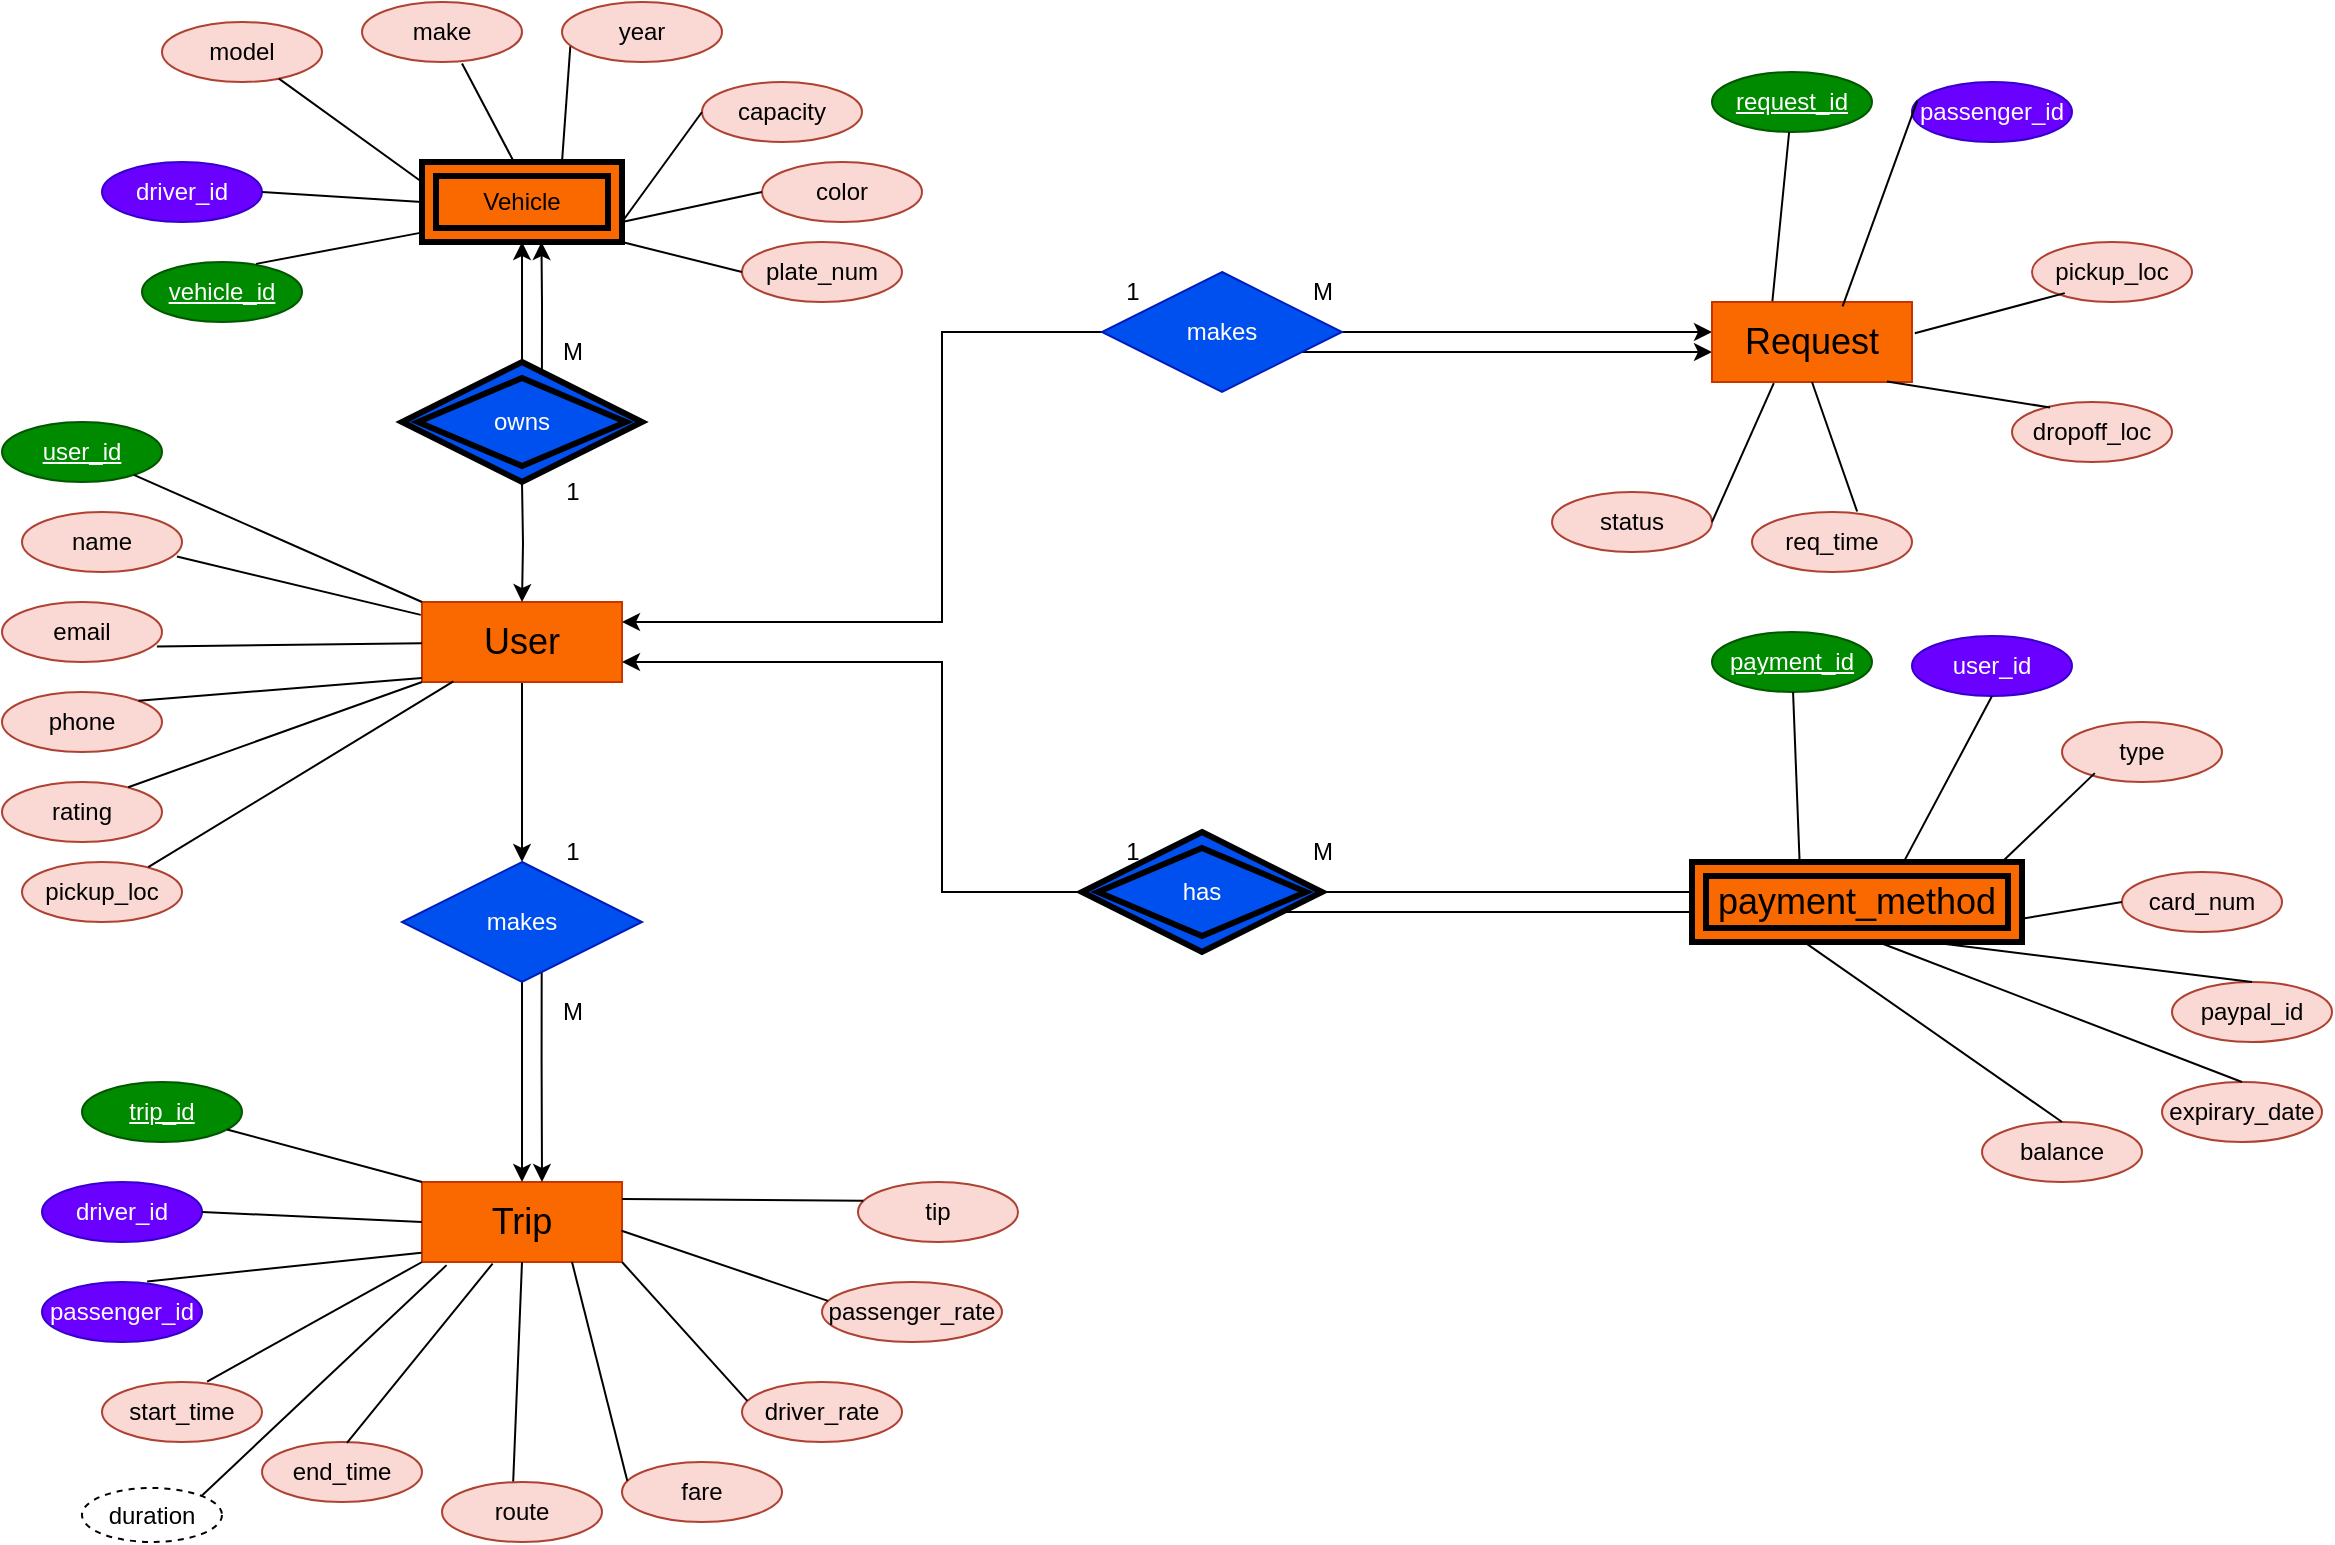 <mxfile version="24.7.16">
  <diagram name="Page-1" id="pRY9gDPAIW1HL_MmCrdl">
    <mxGraphModel dx="1737" dy="885" grid="1" gridSize="10" guides="1" tooltips="1" connect="1" arrows="1" fold="1" page="1" pageScale="1" pageWidth="800" pageHeight="291" math="0" shadow="0">
      <root>
        <mxCell id="0" />
        <mxCell id="1" parent="0" />
        <mxCell id="E-ZCq2n441GcUdhb2rGH-33" style="edgeStyle=orthogonalEdgeStyle;rounded=0;orthogonalLoop=1;jettySize=auto;html=1;entryX=0.5;entryY=0;entryDx=0;entryDy=0;" parent="1" source="E-ZCq2n441GcUdhb2rGH-1" edge="1">
          <mxGeometry relative="1" as="geometry">
            <mxPoint x="300" y="520" as="targetPoint" />
          </mxGeometry>
        </mxCell>
        <mxCell id="E-ZCq2n441GcUdhb2rGH-1" value="&lt;font style=&quot;font-size: 18px;&quot;&gt;User&lt;/font&gt;" style="whiteSpace=wrap;html=1;align=center;fillColor=#fa6800;fontColor=#000000;strokeColor=#C73500;" parent="1" vertex="1">
          <mxGeometry x="250" y="390" width="100" height="40" as="geometry" />
        </mxCell>
        <mxCell id="E-ZCq2n441GcUdhb2rGH-6" value="&lt;font style=&quot;font-size: 18px;&quot;&gt;Trip&lt;/font&gt;" style="whiteSpace=wrap;html=1;align=center;fillColor=#fa6800;fontColor=#000000;strokeColor=#C73500;" parent="1" vertex="1">
          <mxGeometry x="250" y="680" width="100" height="40" as="geometry" />
        </mxCell>
        <mxCell id="E-ZCq2n441GcUdhb2rGH-13" style="edgeStyle=orthogonalEdgeStyle;rounded=0;orthogonalLoop=1;jettySize=auto;html=1;entryX=0;entryY=0.5;entryDx=0;entryDy=0;" parent="1" edge="1">
          <mxGeometry relative="1" as="geometry">
            <mxPoint x="685" y="255" as="sourcePoint" />
            <mxPoint x="895" y="255" as="targetPoint" />
          </mxGeometry>
        </mxCell>
        <mxCell id="E-ZCq2n441GcUdhb2rGH-14" style="edgeStyle=orthogonalEdgeStyle;rounded=0;orthogonalLoop=1;jettySize=auto;html=1;entryX=1;entryY=0.25;entryDx=0;entryDy=0;exitX=0;exitY=0.5;exitDx=0;exitDy=0;" parent="1" source="E-ZCq2n441GcUdhb2rGH-47" target="E-ZCq2n441GcUdhb2rGH-1" edge="1">
          <mxGeometry relative="1" as="geometry">
            <mxPoint x="570" y="330" as="sourcePoint" />
            <mxPoint x="360" y="330" as="targetPoint" />
            <Array as="points">
              <mxPoint x="510" y="255" />
              <mxPoint x="510" y="400" />
            </Array>
          </mxGeometry>
        </mxCell>
        <mxCell id="E-ZCq2n441GcUdhb2rGH-21" style="edgeStyle=orthogonalEdgeStyle;rounded=0;orthogonalLoop=1;jettySize=auto;html=1;entryX=0;entryY=0.75;entryDx=0;entryDy=0;" parent="1" edge="1">
          <mxGeometry relative="1" as="geometry">
            <mxPoint x="676.429" y="265" as="sourcePoint" />
            <mxPoint x="895" y="265" as="targetPoint" />
            <Array as="points">
              <mxPoint x="735" y="265" />
              <mxPoint x="735" y="265" />
            </Array>
          </mxGeometry>
        </mxCell>
        <mxCell id="E-ZCq2n441GcUdhb2rGH-16" value="1" style="text;html=1;align=center;verticalAlign=middle;resizable=0;points=[];autosize=1;strokeColor=none;fillColor=none;" parent="1" vertex="1">
          <mxGeometry x="590" y="220" width="30" height="30" as="geometry" />
        </mxCell>
        <mxCell id="E-ZCq2n441GcUdhb2rGH-18" value="M" style="text;html=1;align=center;verticalAlign=middle;resizable=0;points=[];autosize=1;strokeColor=none;fillColor=none;" parent="1" vertex="1">
          <mxGeometry x="685" y="220" width="30" height="30" as="geometry" />
        </mxCell>
        <mxCell id="E-ZCq2n441GcUdhb2rGH-25" style="edgeStyle=orthogonalEdgeStyle;rounded=0;orthogonalLoop=1;jettySize=auto;html=1;entryX=0.5;entryY=0;entryDx=0;entryDy=0;" parent="1" target="E-ZCq2n441GcUdhb2rGH-1" edge="1">
          <mxGeometry relative="1" as="geometry">
            <mxPoint x="300" y="330" as="sourcePoint" />
          </mxGeometry>
        </mxCell>
        <mxCell id="E-ZCq2n441GcUdhb2rGH-28" style="edgeStyle=orthogonalEdgeStyle;rounded=0;orthogonalLoop=1;jettySize=auto;html=1;entryX=0.5;entryY=1;entryDx=0;entryDy=0;exitX=0.5;exitY=0;exitDx=0;exitDy=0;" parent="1" source="E-ZCq2n441GcUdhb2rGH-44" target="E-ZCq2n441GcUdhb2rGH-43" edge="1">
          <mxGeometry relative="1" as="geometry">
            <mxPoint x="300.023" y="260.027" as="sourcePoint" />
            <mxPoint x="300" y="200" as="targetPoint" />
          </mxGeometry>
        </mxCell>
        <mxCell id="E-ZCq2n441GcUdhb2rGH-30" value="M" style="text;html=1;align=center;verticalAlign=middle;resizable=0;points=[];autosize=1;strokeColor=none;fillColor=none;" parent="1" vertex="1">
          <mxGeometry x="310" y="250" width="30" height="30" as="geometry" />
        </mxCell>
        <mxCell id="E-ZCq2n441GcUdhb2rGH-31" value="1" style="text;html=1;align=center;verticalAlign=middle;resizable=0;points=[];autosize=1;strokeColor=none;fillColor=none;" parent="1" vertex="1">
          <mxGeometry x="310" y="320" width="30" height="30" as="geometry" />
        </mxCell>
        <mxCell id="E-ZCq2n441GcUdhb2rGH-34" style="edgeStyle=orthogonalEdgeStyle;rounded=0;orthogonalLoop=1;jettySize=auto;html=1;entryX=0.5;entryY=0;entryDx=0;entryDy=0;exitX=0.5;exitY=1;exitDx=0;exitDy=0;" parent="1" source="E-ZCq2n441GcUdhb2rGH-48" target="E-ZCq2n441GcUdhb2rGH-6" edge="1">
          <mxGeometry relative="1" as="geometry">
            <mxPoint x="300" y="590" as="sourcePoint" />
          </mxGeometry>
        </mxCell>
        <mxCell id="E-ZCq2n441GcUdhb2rGH-35" style="edgeStyle=orthogonalEdgeStyle;rounded=0;orthogonalLoop=1;jettySize=auto;html=1;entryX=0.6;entryY=0;entryDx=0;entryDy=0;entryPerimeter=0;exitX=0.582;exitY=0.898;exitDx=0;exitDy=0;exitPerimeter=0;" parent="1" source="E-ZCq2n441GcUdhb2rGH-48" target="E-ZCq2n441GcUdhb2rGH-6" edge="1">
          <mxGeometry relative="1" as="geometry">
            <mxPoint x="310" y="578.333" as="sourcePoint" />
            <Array as="points">
              <mxPoint x="310" y="620" />
            </Array>
          </mxGeometry>
        </mxCell>
        <mxCell id="E-ZCq2n441GcUdhb2rGH-36" value="M" style="text;html=1;align=center;verticalAlign=middle;resizable=0;points=[];autosize=1;strokeColor=none;fillColor=none;" parent="1" vertex="1">
          <mxGeometry x="310" y="580" width="30" height="30" as="geometry" />
        </mxCell>
        <mxCell id="E-ZCq2n441GcUdhb2rGH-37" value="1" style="text;html=1;align=center;verticalAlign=middle;resizable=0;points=[];autosize=1;strokeColor=none;fillColor=none;" parent="1" vertex="1">
          <mxGeometry x="310" y="500" width="30" height="30" as="geometry" />
        </mxCell>
        <mxCell id="E-ZCq2n441GcUdhb2rGH-43" value="Vehicle" style="shape=ext;margin=3;double=1;whiteSpace=wrap;html=1;align=center;fillColor=#fa6800;fontColor=#000000;strokeColor=#000000;strokeWidth=3;" parent="1" vertex="1">
          <mxGeometry x="250" y="170" width="100" height="40" as="geometry" />
        </mxCell>
        <mxCell id="E-ZCq2n441GcUdhb2rGH-44" value="owns" style="shape=rhombus;double=1;perimeter=rhombusPerimeter;whiteSpace=wrap;html=1;align=center;fillColor=#0050ef;strokeColor=#000000;fontColor=#ffffff;strokeWidth=3;" parent="1" vertex="1">
          <mxGeometry x="240" y="270" width="120" height="60" as="geometry" />
        </mxCell>
        <mxCell id="E-ZCq2n441GcUdhb2rGH-46" style="edgeStyle=orthogonalEdgeStyle;rounded=0;orthogonalLoop=1;jettySize=auto;html=1;entryX=0.5;entryY=1;entryDx=0;entryDy=0;exitX=0.583;exitY=0.088;exitDx=0;exitDy=0;exitPerimeter=0;" parent="1" source="E-ZCq2n441GcUdhb2rGH-44" edge="1">
          <mxGeometry relative="1" as="geometry">
            <mxPoint x="309.73" y="270" as="sourcePoint" />
            <mxPoint x="309.73" y="210" as="targetPoint" />
          </mxGeometry>
        </mxCell>
        <mxCell id="E-ZCq2n441GcUdhb2rGH-47" value="makes" style="shape=rhombus;perimeter=rhombusPerimeter;whiteSpace=wrap;html=1;align=center;fillColor=#0050ef;strokeColor=#001DBC;fontColor=#ffffff;" parent="1" vertex="1">
          <mxGeometry x="590" y="225" width="120" height="60" as="geometry" />
        </mxCell>
        <mxCell id="E-ZCq2n441GcUdhb2rGH-48" value="makes" style="shape=rhombus;perimeter=rhombusPerimeter;whiteSpace=wrap;html=1;align=center;fillColor=#0050ef;strokeColor=#001DBC;fontColor=#ffffff;" parent="1" vertex="1">
          <mxGeometry x="240" y="520" width="120" height="60" as="geometry" />
        </mxCell>
        <mxCell id="E-ZCq2n441GcUdhb2rGH-54" value="passenger_id" style="ellipse;whiteSpace=wrap;html=1;align=center;fillColor=#6a00ff;strokeColor=#3700CC;fontColor=#ffffff;" parent="1" vertex="1">
          <mxGeometry x="60" y="730" width="80" height="30" as="geometry" />
        </mxCell>
        <mxCell id="E-ZCq2n441GcUdhb2rGH-55" value="driver_id" style="ellipse;whiteSpace=wrap;html=1;align=center;fillColor=#6a00ff;strokeColor=#3700CC;fontColor=#ffffff;" parent="1" vertex="1">
          <mxGeometry x="60" y="680" width="80" height="30" as="geometry" />
        </mxCell>
        <mxCell id="E-ZCq2n441GcUdhb2rGH-56" value="&lt;u&gt;trip_id&lt;/u&gt;" style="ellipse;whiteSpace=wrap;html=1;align=center;fillColor=#008a00;strokeColor=#005700;fontColor=#ffffff;" parent="1" vertex="1">
          <mxGeometry x="80" y="630" width="80" height="30" as="geometry" />
        </mxCell>
        <mxCell id="E-ZCq2n441GcUdhb2rGH-61" value="" style="endArrow=none;html=1;rounded=0;entryX=0;entryY=0;entryDx=0;entryDy=0;" parent="1" source="E-ZCq2n441GcUdhb2rGH-56" target="E-ZCq2n441GcUdhb2rGH-6" edge="1">
          <mxGeometry width="50" height="50" relative="1" as="geometry">
            <mxPoint x="200" y="740" as="sourcePoint" />
            <mxPoint x="250" y="690" as="targetPoint" />
          </mxGeometry>
        </mxCell>
        <mxCell id="E-ZCq2n441GcUdhb2rGH-62" value="" style="endArrow=none;html=1;rounded=0;exitX=1;exitY=0.5;exitDx=0;exitDy=0;" parent="1" source="E-ZCq2n441GcUdhb2rGH-55" edge="1">
          <mxGeometry width="50" height="50" relative="1" as="geometry">
            <mxPoint x="197" y="710" as="sourcePoint" />
            <mxPoint x="250" y="700" as="targetPoint" />
          </mxGeometry>
        </mxCell>
        <mxCell id="E-ZCq2n441GcUdhb2rGH-63" value="" style="endArrow=none;html=1;rounded=0;exitX=0.657;exitY=-0.008;exitDx=0;exitDy=0;entryX=-0.003;entryY=0.883;entryDx=0;entryDy=0;entryPerimeter=0;exitPerimeter=0;" parent="1" source="E-ZCq2n441GcUdhb2rGH-54" target="E-ZCq2n441GcUdhb2rGH-6" edge="1">
          <mxGeometry width="50" height="50" relative="1" as="geometry">
            <mxPoint x="200" y="775" as="sourcePoint" />
            <mxPoint x="260" y="710" as="targetPoint" />
          </mxGeometry>
        </mxCell>
        <mxCell id="E-ZCq2n441GcUdhb2rGH-64" value="start_time" style="ellipse;whiteSpace=wrap;html=1;align=center;fillColor=#fad9d5;strokeColor=#ae4132;" parent="1" vertex="1">
          <mxGeometry x="90" y="780" width="80" height="30" as="geometry" />
        </mxCell>
        <mxCell id="E-ZCq2n441GcUdhb2rGH-65" value="" style="endArrow=none;html=1;rounded=0;exitX=0.657;exitY=-0.008;exitDx=0;exitDy=0;entryX=0;entryY=1;entryDx=0;entryDy=0;exitPerimeter=0;" parent="1" source="E-ZCq2n441GcUdhb2rGH-64" target="E-ZCq2n441GcUdhb2rGH-6" edge="1">
          <mxGeometry width="50" height="50" relative="1" as="geometry">
            <mxPoint x="280" y="780" as="sourcePoint" />
            <mxPoint x="330" y="720" as="targetPoint" />
          </mxGeometry>
        </mxCell>
        <mxCell id="E-ZCq2n441GcUdhb2rGH-66" value="end_time" style="ellipse;whiteSpace=wrap;html=1;align=center;fillColor=#fad9d5;strokeColor=#ae4132;" parent="1" vertex="1">
          <mxGeometry x="170" y="810" width="80" height="30" as="geometry" />
        </mxCell>
        <mxCell id="E-ZCq2n441GcUdhb2rGH-67" value="" style="endArrow=none;html=1;rounded=0;entryX=0.353;entryY=1.02;entryDx=0;entryDy=0;entryPerimeter=0;exitX=0.531;exitY=0.016;exitDx=0;exitDy=0;exitPerimeter=0;" parent="1" source="E-ZCq2n441GcUdhb2rGH-66" target="E-ZCq2n441GcUdhb2rGH-6" edge="1">
          <mxGeometry width="50" height="50" relative="1" as="geometry">
            <mxPoint x="380" y="810" as="sourcePoint" />
            <mxPoint x="430" y="715" as="targetPoint" />
          </mxGeometry>
        </mxCell>
        <mxCell id="E-ZCq2n441GcUdhb2rGH-71" value="route" style="ellipse;whiteSpace=wrap;html=1;align=center;fillColor=#fad9d5;strokeColor=#ae4132;" parent="1" vertex="1">
          <mxGeometry x="260" y="830" width="80" height="30" as="geometry" />
        </mxCell>
        <mxCell id="E-ZCq2n441GcUdhb2rGH-72" value="" style="endArrow=none;html=1;rounded=0;exitX=0.445;exitY=-0.008;exitDx=0;exitDy=0;entryX=0.5;entryY=1;entryDx=0;entryDy=0;exitPerimeter=0;" parent="1" source="E-ZCq2n441GcUdhb2rGH-71" target="E-ZCq2n441GcUdhb2rGH-6" edge="1">
          <mxGeometry width="50" height="50" relative="1" as="geometry">
            <mxPoint x="450" y="725" as="sourcePoint" />
            <mxPoint x="405" y="670" as="targetPoint" />
          </mxGeometry>
        </mxCell>
        <mxCell id="E-ZCq2n441GcUdhb2rGH-73" value="fare" style="ellipse;whiteSpace=wrap;html=1;align=center;fillColor=#fad9d5;strokeColor=#ae4132;" parent="1" vertex="1">
          <mxGeometry x="350" y="820" width="80" height="30" as="geometry" />
        </mxCell>
        <mxCell id="E-ZCq2n441GcUdhb2rGH-74" value="" style="endArrow=none;html=1;rounded=0;exitX=0.033;exitY=0.314;exitDx=0;exitDy=0;entryX=0.75;entryY=1;entryDx=0;entryDy=0;exitPerimeter=0;" parent="1" source="E-ZCq2n441GcUdhb2rGH-73" target="E-ZCq2n441GcUdhb2rGH-6" edge="1">
          <mxGeometry width="50" height="50" relative="1" as="geometry">
            <mxPoint x="490" y="665" as="sourcePoint" />
            <mxPoint x="390" y="640" as="targetPoint" />
          </mxGeometry>
        </mxCell>
        <mxCell id="E-ZCq2n441GcUdhb2rGH-75" value="&lt;span style=&quot;font-size: 18px;&quot;&gt;Request&lt;/span&gt;" style="whiteSpace=wrap;html=1;align=center;fillColor=#fa6800;fontColor=#000000;strokeColor=#C73500;" parent="1" vertex="1">
          <mxGeometry x="895" y="240" width="100" height="40" as="geometry" />
        </mxCell>
        <mxCell id="E-ZCq2n441GcUdhb2rGH-76" value="req_time" style="ellipse;whiteSpace=wrap;html=1;align=center;fillColor=#fad9d5;strokeColor=#ae4132;" parent="1" vertex="1">
          <mxGeometry x="915" y="345" width="80" height="30" as="geometry" />
        </mxCell>
        <mxCell id="E-ZCq2n441GcUdhb2rGH-77" value="status" style="ellipse;whiteSpace=wrap;html=1;align=center;fillColor=#fad9d5;strokeColor=#ae4132;" parent="1" vertex="1">
          <mxGeometry x="815" y="335" width="80" height="30" as="geometry" />
        </mxCell>
        <mxCell id="E-ZCq2n441GcUdhb2rGH-78" value="&lt;u&gt;request_id&lt;/u&gt;" style="ellipse;whiteSpace=wrap;html=1;align=center;fillColor=#008a00;fontColor=#ffffff;strokeColor=#005700;" parent="1" vertex="1">
          <mxGeometry x="895" y="125" width="80" height="30" as="geometry" />
        </mxCell>
        <mxCell id="E-ZCq2n441GcUdhb2rGH-79" value="" style="endArrow=none;html=1;rounded=0;entryX=0.302;entryY=-0.01;entryDx=0;entryDy=0;entryPerimeter=0;" parent="1" source="E-ZCq2n441GcUdhb2rGH-78" target="E-ZCq2n441GcUdhb2rGH-75" edge="1">
          <mxGeometry width="50" height="50" relative="1" as="geometry">
            <mxPoint x="845" y="300" as="sourcePoint" />
            <mxPoint x="895" y="250" as="targetPoint" />
          </mxGeometry>
        </mxCell>
        <mxCell id="E-ZCq2n441GcUdhb2rGH-80" value="" style="endArrow=none;html=1;rounded=0;exitX=1;exitY=0.5;exitDx=0;exitDy=0;entryX=0.309;entryY=1.013;entryDx=0;entryDy=0;entryPerimeter=0;" parent="1" source="E-ZCq2n441GcUdhb2rGH-77" target="E-ZCq2n441GcUdhb2rGH-75" edge="1">
          <mxGeometry width="50" height="50" relative="1" as="geometry">
            <mxPoint x="842" y="270" as="sourcePoint" />
            <mxPoint x="895" y="260" as="targetPoint" />
            <Array as="points" />
          </mxGeometry>
        </mxCell>
        <mxCell id="E-ZCq2n441GcUdhb2rGH-81" value="" style="endArrow=none;html=1;rounded=0;exitX=0.657;exitY=-0.008;exitDx=0;exitDy=0;entryX=0.5;entryY=1;entryDx=0;entryDy=0;exitPerimeter=0;" parent="1" source="E-ZCq2n441GcUdhb2rGH-76" target="E-ZCq2n441GcUdhb2rGH-75" edge="1">
          <mxGeometry width="50" height="50" relative="1" as="geometry">
            <mxPoint x="845" y="335" as="sourcePoint" />
            <mxPoint x="905" y="270" as="targetPoint" />
          </mxGeometry>
        </mxCell>
        <mxCell id="E-ZCq2n441GcUdhb2rGH-82" value="dropoff_loc" style="ellipse;whiteSpace=wrap;html=1;align=center;fillColor=#fad9d5;strokeColor=#ae4132;" parent="1" vertex="1">
          <mxGeometry x="1045" y="290" width="80" height="30" as="geometry" />
        </mxCell>
        <mxCell id="E-ZCq2n441GcUdhb2rGH-83" value="" style="endArrow=none;html=1;rounded=0;exitX=0.238;exitY=0.092;exitDx=0;exitDy=0;entryX=0.875;entryY=0.993;entryDx=0;entryDy=0;exitPerimeter=0;entryPerimeter=0;" parent="1" source="E-ZCq2n441GcUdhb2rGH-82" target="E-ZCq2n441GcUdhb2rGH-75" edge="1">
          <mxGeometry width="50" height="50" relative="1" as="geometry">
            <mxPoint x="925" y="340" as="sourcePoint" />
            <mxPoint x="975" y="280" as="targetPoint" />
          </mxGeometry>
        </mxCell>
        <mxCell id="E-ZCq2n441GcUdhb2rGH-84" value="pickup_loc" style="ellipse;whiteSpace=wrap;html=1;align=center;fillColor=#fad9d5;strokeColor=#ae4132;" parent="1" vertex="1">
          <mxGeometry x="1055" y="210" width="80" height="30" as="geometry" />
        </mxCell>
        <mxCell id="E-ZCq2n441GcUdhb2rGH-85" value="" style="endArrow=none;html=1;rounded=0;entryX=1.014;entryY=0.39;entryDx=0;entryDy=0;entryPerimeter=0;exitX=0.205;exitY=0.852;exitDx=0;exitDy=0;exitPerimeter=0;" parent="1" source="E-ZCq2n441GcUdhb2rGH-84" target="E-ZCq2n441GcUdhb2rGH-75" edge="1">
          <mxGeometry width="50" height="50" relative="1" as="geometry">
            <mxPoint x="1025" y="370" as="sourcePoint" />
            <mxPoint x="1075" y="275" as="targetPoint" />
          </mxGeometry>
        </mxCell>
        <mxCell id="E-ZCq2n441GcUdhb2rGH-87" value="passenger_id" style="ellipse;whiteSpace=wrap;html=1;align=center;fillColor=#6a00ff;strokeColor=#3700CC;fontColor=#ffffff;" parent="1" vertex="1">
          <mxGeometry x="995" y="130" width="80" height="30" as="geometry" />
        </mxCell>
        <mxCell id="E-ZCq2n441GcUdhb2rGH-88" value="" style="endArrow=none;html=1;rounded=0;exitX=0.033;exitY=0.314;exitDx=0;exitDy=0;entryX=0.653;entryY=0.055;entryDx=0;entryDy=0;exitPerimeter=0;entryPerimeter=0;" parent="1" source="E-ZCq2n441GcUdhb2rGH-87" target="E-ZCq2n441GcUdhb2rGH-75" edge="1">
          <mxGeometry width="50" height="50" relative="1" as="geometry">
            <mxPoint x="1135" y="225" as="sourcePoint" />
            <mxPoint x="1035" y="200" as="targetPoint" />
          </mxGeometry>
        </mxCell>
        <mxCell id="E-ZCq2n441GcUdhb2rGH-90" value="&lt;u&gt;vehicle_id&lt;/u&gt;" style="ellipse;whiteSpace=wrap;html=1;align=center;fillColor=#008a00;strokeColor=#005700;fontColor=#ffffff;" parent="1" vertex="1">
          <mxGeometry x="110" y="220" width="80" height="30" as="geometry" />
        </mxCell>
        <mxCell id="E-ZCq2n441GcUdhb2rGH-91" value="driver_id" style="ellipse;whiteSpace=wrap;html=1;align=center;fillColor=#6a00ff;strokeColor=#3700CC;fontColor=#ffffff;" parent="1" vertex="1">
          <mxGeometry x="90" y="170" width="80" height="30" as="geometry" />
        </mxCell>
        <mxCell id="E-ZCq2n441GcUdhb2rGH-92" value="model" style="ellipse;whiteSpace=wrap;html=1;align=center;fillColor=#fad9d5;strokeColor=#ae4132;" parent="1" vertex="1">
          <mxGeometry x="120" y="100" width="80" height="30" as="geometry" />
        </mxCell>
        <mxCell id="E-ZCq2n441GcUdhb2rGH-93" value="" style="endArrow=none;html=1;rounded=0;" parent="1" source="E-ZCq2n441GcUdhb2rGH-92" edge="1">
          <mxGeometry width="50" height="50" relative="1" as="geometry">
            <mxPoint x="200" y="230" as="sourcePoint" />
            <mxPoint x="250" y="180" as="targetPoint" />
          </mxGeometry>
        </mxCell>
        <mxCell id="E-ZCq2n441GcUdhb2rGH-94" value="" style="endArrow=none;html=1;rounded=0;exitX=1;exitY=0.5;exitDx=0;exitDy=0;" parent="1" source="E-ZCq2n441GcUdhb2rGH-91" edge="1">
          <mxGeometry width="50" height="50" relative="1" as="geometry">
            <mxPoint x="197" y="200" as="sourcePoint" />
            <mxPoint x="250" y="190" as="targetPoint" />
          </mxGeometry>
        </mxCell>
        <mxCell id="E-ZCq2n441GcUdhb2rGH-95" value="" style="endArrow=none;html=1;rounded=0;exitX=0.713;exitY=0.031;exitDx=0;exitDy=0;entryX=-0.003;entryY=0.883;entryDx=0;entryDy=0;entryPerimeter=0;exitPerimeter=0;" parent="1" source="E-ZCq2n441GcUdhb2rGH-90" edge="1">
          <mxGeometry width="50" height="50" relative="1" as="geometry">
            <mxPoint x="200" y="265" as="sourcePoint" />
            <mxPoint x="249.7" y="205.32" as="targetPoint" />
          </mxGeometry>
        </mxCell>
        <mxCell id="E-ZCq2n441GcUdhb2rGH-96" value="make" style="ellipse;whiteSpace=wrap;html=1;align=center;fillColor=#fad9d5;strokeColor=#ae4132;" parent="1" vertex="1">
          <mxGeometry x="220" y="90" width="80" height="30" as="geometry" />
        </mxCell>
        <mxCell id="E-ZCq2n441GcUdhb2rGH-97" value="" style="endArrow=none;html=1;rounded=0;entryX=0.457;entryY=-0.013;entryDx=0;entryDy=0;exitX=0.625;exitY=1.025;exitDx=0;exitDy=0;exitPerimeter=0;entryPerimeter=0;" parent="1" source="E-ZCq2n441GcUdhb2rGH-96" target="E-ZCq2n441GcUdhb2rGH-43" edge="1">
          <mxGeometry width="50" height="50" relative="1" as="geometry">
            <mxPoint x="313" y="90" as="sourcePoint" />
            <mxPoint x="300" y="210" as="targetPoint" />
          </mxGeometry>
        </mxCell>
        <mxCell id="E-ZCq2n441GcUdhb2rGH-98" value="capacity" style="ellipse;whiteSpace=wrap;html=1;align=center;fillColor=#fad9d5;strokeColor=#ae4132;" parent="1" vertex="1">
          <mxGeometry x="390" y="130" width="80" height="30" as="geometry" />
        </mxCell>
        <mxCell id="E-ZCq2n441GcUdhb2rGH-99" value="" style="endArrow=none;html=1;rounded=0;entryX=1;entryY=0.75;entryDx=0;entryDy=0;exitX=0;exitY=0.5;exitDx=0;exitDy=0;" parent="1" source="E-ZCq2n441GcUdhb2rGH-98" target="E-ZCq2n441GcUdhb2rGH-43" edge="1">
          <mxGeometry width="50" height="50" relative="1" as="geometry">
            <mxPoint x="380" y="300" as="sourcePoint" />
            <mxPoint x="334.5" y="210.12" as="targetPoint" />
          </mxGeometry>
        </mxCell>
        <mxCell id="E-ZCq2n441GcUdhb2rGH-101" value="year" style="ellipse;whiteSpace=wrap;html=1;align=center;fillColor=#fad9d5;strokeColor=#ae4132;" parent="1" vertex="1">
          <mxGeometry x="320" y="90" width="80" height="30" as="geometry" />
        </mxCell>
        <mxCell id="E-ZCq2n441GcUdhb2rGH-102" value="" style="endArrow=none;html=1;rounded=0;exitX=0.052;exitY=0.74;exitDx=0;exitDy=0;entryX=0.7;entryY=0.001;entryDx=0;entryDy=0;exitPerimeter=0;entryPerimeter=0;" parent="1" source="E-ZCq2n441GcUdhb2rGH-101" target="E-ZCq2n441GcUdhb2rGH-43" edge="1">
          <mxGeometry width="50" height="50" relative="1" as="geometry">
            <mxPoint x="490" y="155" as="sourcePoint" />
            <mxPoint x="350.5" y="182.96" as="targetPoint" />
          </mxGeometry>
        </mxCell>
        <mxCell id="E-ZCq2n441GcUdhb2rGH-103" value="color" style="ellipse;whiteSpace=wrap;html=1;align=center;fillColor=#fad9d5;strokeColor=#ae4132;" parent="1" vertex="1">
          <mxGeometry x="420" y="170" width="80" height="30" as="geometry" />
        </mxCell>
        <mxCell id="E-ZCq2n441GcUdhb2rGH-104" value="" style="endArrow=none;html=1;rounded=0;entryX=1;entryY=0.75;entryDx=0;entryDy=0;exitX=0;exitY=0.5;exitDx=0;exitDy=0;" parent="1" source="E-ZCq2n441GcUdhb2rGH-103" target="E-ZCq2n441GcUdhb2rGH-43" edge="1">
          <mxGeometry width="50" height="50" relative="1" as="geometry">
            <mxPoint x="390" y="330" as="sourcePoint" />
            <mxPoint x="360" y="230" as="targetPoint" />
          </mxGeometry>
        </mxCell>
        <mxCell id="E-ZCq2n441GcUdhb2rGH-105" value="plate_num" style="ellipse;whiteSpace=wrap;html=1;align=center;fillColor=#fad9d5;strokeColor=#ae4132;" parent="1" vertex="1">
          <mxGeometry x="410" y="210" width="80" height="30" as="geometry" />
        </mxCell>
        <mxCell id="E-ZCq2n441GcUdhb2rGH-106" value="" style="endArrow=none;html=1;rounded=0;entryX=1;entryY=1;entryDx=0;entryDy=0;exitX=0;exitY=0.5;exitDx=0;exitDy=0;" parent="1" source="E-ZCq2n441GcUdhb2rGH-105" target="E-ZCq2n441GcUdhb2rGH-43" edge="1">
          <mxGeometry width="50" height="50" relative="1" as="geometry">
            <mxPoint x="380" y="370" as="sourcePoint" />
            <mxPoint x="340" y="240" as="targetPoint" />
          </mxGeometry>
        </mxCell>
        <mxCell id="E-ZCq2n441GcUdhb2rGH-127" value="&lt;u&gt;user_id&lt;/u&gt;" style="ellipse;whiteSpace=wrap;html=1;align=center;fillColor=#008a00;fontColor=#ffffff;strokeColor=#005700;" parent="1" vertex="1">
          <mxGeometry x="40" y="300" width="80" height="30" as="geometry" />
        </mxCell>
        <mxCell id="E-ZCq2n441GcUdhb2rGH-128" value="" style="endArrow=none;html=1;rounded=0;entryX=0;entryY=0;entryDx=0;entryDy=0;" parent="1" source="E-ZCq2n441GcUdhb2rGH-127" target="E-ZCq2n441GcUdhb2rGH-1" edge="1">
          <mxGeometry width="50" height="50" relative="1" as="geometry">
            <mxPoint x="-50" y="445" as="sourcePoint" />
            <mxPoint x="30" y="385" as="targetPoint" />
          </mxGeometry>
        </mxCell>
        <mxCell id="E-ZCq2n441GcUdhb2rGH-129" value="name" style="ellipse;whiteSpace=wrap;html=1;align=center;fillColor=#fad9d5;strokeColor=#ae4132;" parent="1" vertex="1">
          <mxGeometry x="50" y="345" width="80" height="30" as="geometry" />
        </mxCell>
        <mxCell id="E-ZCq2n441GcUdhb2rGH-130" value="" style="endArrow=none;html=1;rounded=0;entryX=-0.006;entryY=0.161;entryDx=0;entryDy=0;exitX=0.968;exitY=0.743;exitDx=0;exitDy=0;exitPerimeter=0;entryPerimeter=0;" parent="1" source="E-ZCq2n441GcUdhb2rGH-129" target="E-ZCq2n441GcUdhb2rGH-1" edge="1">
          <mxGeometry width="50" height="50" relative="1" as="geometry">
            <mxPoint x="130" y="515" as="sourcePoint" />
            <mxPoint x="101" y="401" as="targetPoint" />
          </mxGeometry>
        </mxCell>
        <mxCell id="E-ZCq2n441GcUdhb2rGH-131" value="email" style="ellipse;whiteSpace=wrap;html=1;align=center;fillColor=#fad9d5;strokeColor=#ae4132;" parent="1" vertex="1">
          <mxGeometry x="40" y="390" width="80" height="30" as="geometry" />
        </mxCell>
        <mxCell id="E-ZCq2n441GcUdhb2rGH-132" value="" style="endArrow=none;html=1;rounded=0;exitX=0.968;exitY=0.743;exitDx=0;exitDy=0;exitPerimeter=0;" parent="1" source="E-ZCq2n441GcUdhb2rGH-131" target="E-ZCq2n441GcUdhb2rGH-1" edge="1">
          <mxGeometry width="50" height="50" relative="1" as="geometry">
            <mxPoint x="131" y="530" as="sourcePoint" />
            <mxPoint x="250" y="411" as="targetPoint" />
          </mxGeometry>
        </mxCell>
        <mxCell id="E-ZCq2n441GcUdhb2rGH-133" value="phone" style="ellipse;whiteSpace=wrap;html=1;align=center;fillColor=#fad9d5;strokeColor=#ae4132;" parent="1" vertex="1">
          <mxGeometry x="40" y="435" width="80" height="30" as="geometry" />
        </mxCell>
        <mxCell id="E-ZCq2n441GcUdhb2rGH-134" value="" style="endArrow=none;html=1;rounded=0;exitX=1;exitY=0;exitDx=0;exitDy=0;" parent="1" source="E-ZCq2n441GcUdhb2rGH-133" edge="1">
          <mxGeometry width="50" height="50" relative="1" as="geometry">
            <mxPoint x="131" y="545" as="sourcePoint" />
            <mxPoint x="250" y="428" as="targetPoint" />
          </mxGeometry>
        </mxCell>
        <mxCell id="E-ZCq2n441GcUdhb2rGH-135" value="rating" style="ellipse;whiteSpace=wrap;html=1;align=center;fillColor=#fad9d5;strokeColor=#ae4132;" parent="1" vertex="1">
          <mxGeometry x="40" y="480" width="80" height="30" as="geometry" />
        </mxCell>
        <mxCell id="E-ZCq2n441GcUdhb2rGH-136" value="" style="endArrow=none;html=1;rounded=0;exitX=0.789;exitY=0.087;exitDx=0;exitDy=0;exitPerimeter=0;entryX=0;entryY=1;entryDx=0;entryDy=0;" parent="1" source="E-ZCq2n441GcUdhb2rGH-135" target="E-ZCq2n441GcUdhb2rGH-1" edge="1">
          <mxGeometry width="50" height="50" relative="1" as="geometry">
            <mxPoint x="161" y="580" as="sourcePoint" />
            <mxPoint x="280" y="463" as="targetPoint" />
          </mxGeometry>
        </mxCell>
        <mxCell id="E-ZCq2n441GcUdhb2rGH-137" value="pickup_loc" style="ellipse;whiteSpace=wrap;html=1;align=center;fillColor=#fad9d5;strokeColor=#ae4132;" parent="1" vertex="1">
          <mxGeometry x="50" y="520" width="80" height="30" as="geometry" />
        </mxCell>
        <mxCell id="E-ZCq2n441GcUdhb2rGH-138" value="" style="endArrow=none;html=1;rounded=0;exitX=0.789;exitY=0.087;exitDx=0;exitDy=0;exitPerimeter=0;entryX=0.157;entryY=0.993;entryDx=0;entryDy=0;entryPerimeter=0;" parent="1" source="E-ZCq2n441GcUdhb2rGH-137" target="E-ZCq2n441GcUdhb2rGH-1" edge="1">
          <mxGeometry width="50" height="50" relative="1" as="geometry">
            <mxPoint x="171" y="590" as="sourcePoint" />
            <mxPoint x="260" y="440" as="targetPoint" />
          </mxGeometry>
        </mxCell>
        <mxCell id="E-ZCq2n441GcUdhb2rGH-158" style="edgeStyle=orthogonalEdgeStyle;rounded=0;orthogonalLoop=1;jettySize=auto;html=1;entryX=0;entryY=0.5;entryDx=0;entryDy=0;" parent="1" edge="1">
          <mxGeometry relative="1" as="geometry">
            <mxPoint x="685" y="535" as="sourcePoint" />
            <mxPoint x="895" y="535" as="targetPoint" />
          </mxGeometry>
        </mxCell>
        <mxCell id="E-ZCq2n441GcUdhb2rGH-159" style="edgeStyle=orthogonalEdgeStyle;rounded=0;orthogonalLoop=1;jettySize=auto;html=1;exitX=0;exitY=0.5;exitDx=0;exitDy=0;" parent="1" target="E-ZCq2n441GcUdhb2rGH-1" edge="1">
          <mxGeometry relative="1" as="geometry">
            <mxPoint x="590" y="535" as="sourcePoint" />
            <mxPoint x="350" y="430" as="targetPoint" />
            <Array as="points">
              <mxPoint x="510" y="535" />
              <mxPoint x="510" y="420" />
            </Array>
          </mxGeometry>
        </mxCell>
        <mxCell id="E-ZCq2n441GcUdhb2rGH-160" style="edgeStyle=orthogonalEdgeStyle;rounded=0;orthogonalLoop=1;jettySize=auto;html=1;entryX=0;entryY=0.75;entryDx=0;entryDy=0;" parent="1" edge="1">
          <mxGeometry relative="1" as="geometry">
            <mxPoint x="676.429" y="545" as="sourcePoint" />
            <mxPoint x="895" y="545" as="targetPoint" />
            <Array as="points">
              <mxPoint x="735" y="545" />
              <mxPoint x="735" y="545" />
            </Array>
          </mxGeometry>
        </mxCell>
        <mxCell id="E-ZCq2n441GcUdhb2rGH-161" value="1" style="text;html=1;align=center;verticalAlign=middle;resizable=0;points=[];autosize=1;strokeColor=none;fillColor=none;" parent="1" vertex="1">
          <mxGeometry x="590" y="500" width="30" height="30" as="geometry" />
        </mxCell>
        <mxCell id="E-ZCq2n441GcUdhb2rGH-162" value="M" style="text;html=1;align=center;verticalAlign=middle;resizable=0;points=[];autosize=1;strokeColor=none;fillColor=none;" parent="1" vertex="1">
          <mxGeometry x="685" y="500" width="30" height="30" as="geometry" />
        </mxCell>
        <mxCell id="E-ZCq2n441GcUdhb2rGH-165" value="paypal_id" style="ellipse;whiteSpace=wrap;html=1;align=center;fillColor=#fad9d5;strokeColor=#ae4132;" parent="1" vertex="1">
          <mxGeometry x="1125" y="580" width="80" height="30" as="geometry" />
        </mxCell>
        <mxCell id="E-ZCq2n441GcUdhb2rGH-166" value="expirary_date" style="ellipse;whiteSpace=wrap;html=1;align=center;fillColor=#fad9d5;strokeColor=#ae4132;" parent="1" vertex="1">
          <mxGeometry x="1120" y="630" width="80" height="30" as="geometry" />
        </mxCell>
        <mxCell id="E-ZCq2n441GcUdhb2rGH-167" value="&lt;u&gt;payment_id&lt;/u&gt;" style="ellipse;whiteSpace=wrap;html=1;align=center;fillColor=#008a00;fontColor=#ffffff;strokeColor=#005700;" parent="1" vertex="1">
          <mxGeometry x="895" y="405" width="80" height="30" as="geometry" />
        </mxCell>
        <mxCell id="E-ZCq2n441GcUdhb2rGH-168" value="" style="endArrow=none;html=1;rounded=0;entryX=0.302;entryY=-0.01;entryDx=0;entryDy=0;entryPerimeter=0;" parent="1" source="E-ZCq2n441GcUdhb2rGH-167" edge="1">
          <mxGeometry width="50" height="50" relative="1" as="geometry">
            <mxPoint x="845" y="580" as="sourcePoint" />
            <mxPoint x="938.79" y="519.6" as="targetPoint" />
          </mxGeometry>
        </mxCell>
        <mxCell id="E-ZCq2n441GcUdhb2rGH-169" value="" style="endArrow=none;html=1;rounded=0;exitX=0.5;exitY=0;exitDx=0;exitDy=0;" parent="1" source="E-ZCq2n441GcUdhb2rGH-166" edge="1">
          <mxGeometry width="50" height="50" relative="1" as="geometry">
            <mxPoint x="842" y="550" as="sourcePoint" />
            <mxPoint x="978.056" y="560" as="targetPoint" />
            <Array as="points" />
          </mxGeometry>
        </mxCell>
        <mxCell id="E-ZCq2n441GcUdhb2rGH-170" value="" style="endArrow=none;html=1;rounded=0;exitX=0.5;exitY=0;exitDx=0;exitDy=0;entryX=0.75;entryY=1;entryDx=0;entryDy=0;" parent="1" source="E-ZCq2n441GcUdhb2rGH-165" edge="1">
          <mxGeometry width="50" height="50" relative="1" as="geometry">
            <mxPoint x="845" y="615" as="sourcePoint" />
            <mxPoint x="1003.75" y="560" as="targetPoint" />
          </mxGeometry>
        </mxCell>
        <mxCell id="E-ZCq2n441GcUdhb2rGH-171" value="card_num" style="ellipse;whiteSpace=wrap;html=1;align=center;fillColor=#fad9d5;strokeColor=#ae4132;" parent="1" vertex="1">
          <mxGeometry x="1100" y="525" width="80" height="30" as="geometry" />
        </mxCell>
        <mxCell id="E-ZCq2n441GcUdhb2rGH-172" value="" style="endArrow=none;html=1;rounded=0;exitX=0;exitY=0.5;exitDx=0;exitDy=0;entryX=1;entryY=0.75;entryDx=0;entryDy=0;" parent="1" source="E-ZCq2n441GcUdhb2rGH-171" edge="1">
          <mxGeometry width="50" height="50" relative="1" as="geometry">
            <mxPoint x="925" y="620" as="sourcePoint" />
            <mxPoint x="1040" y="550" as="targetPoint" />
          </mxGeometry>
        </mxCell>
        <mxCell id="E-ZCq2n441GcUdhb2rGH-173" value="type" style="ellipse;whiteSpace=wrap;html=1;align=center;fillColor=#fad9d5;strokeColor=#ae4132;" parent="1" vertex="1">
          <mxGeometry x="1070" y="450" width="80" height="30" as="geometry" />
        </mxCell>
        <mxCell id="E-ZCq2n441GcUdhb2rGH-174" value="" style="endArrow=none;html=1;rounded=0;entryX=1;entryY=0;entryDx=0;entryDy=0;exitX=0.205;exitY=0.852;exitDx=0;exitDy=0;exitPerimeter=0;" parent="1" source="E-ZCq2n441GcUdhb2rGH-173" edge="1">
          <mxGeometry width="50" height="50" relative="1" as="geometry">
            <mxPoint x="1025" y="650" as="sourcePoint" />
            <mxPoint x="1040" y="520" as="targetPoint" />
          </mxGeometry>
        </mxCell>
        <mxCell id="E-ZCq2n441GcUdhb2rGH-175" value="user_id" style="ellipse;whiteSpace=wrap;html=1;align=center;fillColor=#6a00ff;strokeColor=#3700CC;fontColor=#ffffff;" parent="1" vertex="1">
          <mxGeometry x="995" y="407" width="80" height="30" as="geometry" />
        </mxCell>
        <mxCell id="E-ZCq2n441GcUdhb2rGH-176" value="" style="endArrow=none;html=1;rounded=0;exitX=0.5;exitY=1;exitDx=0;exitDy=0;entryX=0.653;entryY=0.055;entryDx=0;entryDy=0;entryPerimeter=0;" parent="1" source="E-ZCq2n441GcUdhb2rGH-175" edge="1">
          <mxGeometry width="50" height="50" relative="1" as="geometry">
            <mxPoint x="1135" y="505" as="sourcePoint" />
            <mxPoint x="989.685" y="522.2" as="targetPoint" />
          </mxGeometry>
        </mxCell>
        <mxCell id="E-ZCq2n441GcUdhb2rGH-177" value="balance" style="ellipse;whiteSpace=wrap;html=1;align=center;fillColor=#fad9d5;strokeColor=#ae4132;" parent="1" vertex="1">
          <mxGeometry x="1030" y="650" width="80" height="30" as="geometry" />
        </mxCell>
        <mxCell id="E-ZCq2n441GcUdhb2rGH-178" value="" style="endArrow=none;html=1;rounded=0;exitX=0.5;exitY=0;exitDx=0;exitDy=0;entryX=0.306;entryY=0.97;entryDx=0;entryDy=0;entryPerimeter=0;" parent="1" source="E-ZCq2n441GcUdhb2rGH-177" edge="1">
          <mxGeometry width="50" height="50" relative="1" as="geometry">
            <mxPoint x="852" y="560" as="sourcePoint" />
            <mxPoint x="939.37" y="558.8" as="targetPoint" />
            <Array as="points" />
          </mxGeometry>
        </mxCell>
        <mxCell id="E-ZCq2n441GcUdhb2rGH-180" value="has" style="shape=rhombus;double=1;perimeter=rhombusPerimeter;whiteSpace=wrap;html=1;align=center;fillColor=#0050ef;strokeColor=#000000;fontColor=#ffffff;strokeWidth=3;" parent="1" vertex="1">
          <mxGeometry x="580" y="505" width="120" height="60" as="geometry" />
        </mxCell>
        <mxCell id="E-ZCq2n441GcUdhb2rGH-181" value="&lt;font style=&quot;font-size: 18px;&quot;&gt;payment_method&lt;/font&gt;" style="shape=ext;margin=3;double=1;whiteSpace=wrap;html=1;align=center;fillColor=#fa6800;fontColor=#000000;strokeColor=#000000;strokeWidth=3;" parent="1" vertex="1">
          <mxGeometry x="885" y="520" width="165" height="40" as="geometry" />
        </mxCell>
        <mxCell id="E-ZCq2n441GcUdhb2rGH-182" value="driver_rate" style="ellipse;whiteSpace=wrap;html=1;align=center;fillColor=#fad9d5;strokeColor=#ae4132;" parent="1" vertex="1">
          <mxGeometry x="410" y="780" width="80" height="30" as="geometry" />
        </mxCell>
        <mxCell id="E-ZCq2n441GcUdhb2rGH-183" value="" style="endArrow=none;html=1;rounded=0;exitX=0.033;exitY=0.314;exitDx=0;exitDy=0;entryX=1;entryY=1;entryDx=0;entryDy=0;exitPerimeter=0;" parent="1" source="E-ZCq2n441GcUdhb2rGH-182" target="E-ZCq2n441GcUdhb2rGH-6" edge="1">
          <mxGeometry width="50" height="50" relative="1" as="geometry">
            <mxPoint x="500" y="675" as="sourcePoint" />
            <mxPoint x="335" y="730" as="targetPoint" />
          </mxGeometry>
        </mxCell>
        <mxCell id="E-ZCq2n441GcUdhb2rGH-184" value="passenger_rate" style="ellipse;whiteSpace=wrap;html=1;align=center;fillColor=#fad9d5;strokeColor=#ae4132;" parent="1" vertex="1">
          <mxGeometry x="450" y="730" width="90" height="30" as="geometry" />
        </mxCell>
        <mxCell id="E-ZCq2n441GcUdhb2rGH-185" value="" style="endArrow=none;html=1;rounded=0;exitX=0.033;exitY=0.314;exitDx=0;exitDy=0;entryX=0.998;entryY=0.609;entryDx=0;entryDy=0;exitPerimeter=0;entryPerimeter=0;" parent="1" source="E-ZCq2n441GcUdhb2rGH-184" target="E-ZCq2n441GcUdhb2rGH-6" edge="1">
          <mxGeometry width="50" height="50" relative="1" as="geometry">
            <mxPoint x="540" y="625" as="sourcePoint" />
            <mxPoint x="390" y="670" as="targetPoint" />
          </mxGeometry>
        </mxCell>
        <mxCell id="E-ZCq2n441GcUdhb2rGH-186" value="tip" style="ellipse;whiteSpace=wrap;html=1;align=center;fillColor=#fad9d5;strokeColor=#ae4132;" parent="1" vertex="1">
          <mxGeometry x="468" y="680" width="80" height="30" as="geometry" />
        </mxCell>
        <mxCell id="E-ZCq2n441GcUdhb2rGH-187" value="" style="endArrow=none;html=1;rounded=0;exitX=0.033;exitY=0.314;exitDx=0;exitDy=0;entryX=1.001;entryY=0.213;entryDx=0;entryDy=0;exitPerimeter=0;entryPerimeter=0;" parent="1" source="E-ZCq2n441GcUdhb2rGH-186" target="E-ZCq2n441GcUdhb2rGH-6" edge="1">
          <mxGeometry width="50" height="50" relative="1" as="geometry">
            <mxPoint x="558" y="575" as="sourcePoint" />
            <mxPoint x="372" y="655" as="targetPoint" />
          </mxGeometry>
        </mxCell>
        <mxCell id="E-ZCq2n441GcUdhb2rGH-190" value="" style="endArrow=none;html=1;rounded=0;entryX=0.123;entryY=1.039;entryDx=0;entryDy=0;entryPerimeter=0;exitX=1;exitY=0;exitDx=0;exitDy=0;" parent="1" source="E-ZCq2n441GcUdhb2rGH-191" target="E-ZCq2n441GcUdhb2rGH-6" edge="1">
          <mxGeometry width="50" height="50" relative="1" as="geometry">
            <mxPoint x="140" y="840" as="sourcePoint" />
            <mxPoint x="260" y="730" as="targetPoint" />
          </mxGeometry>
        </mxCell>
        <mxCell id="E-ZCq2n441GcUdhb2rGH-191" value="duration" style="ellipse;whiteSpace=wrap;html=1;align=center;dashed=1;fillColor=none;" parent="1" vertex="1">
          <mxGeometry x="80" y="833" width="70" height="27" as="geometry" />
        </mxCell>
      </root>
    </mxGraphModel>
  </diagram>
</mxfile>
